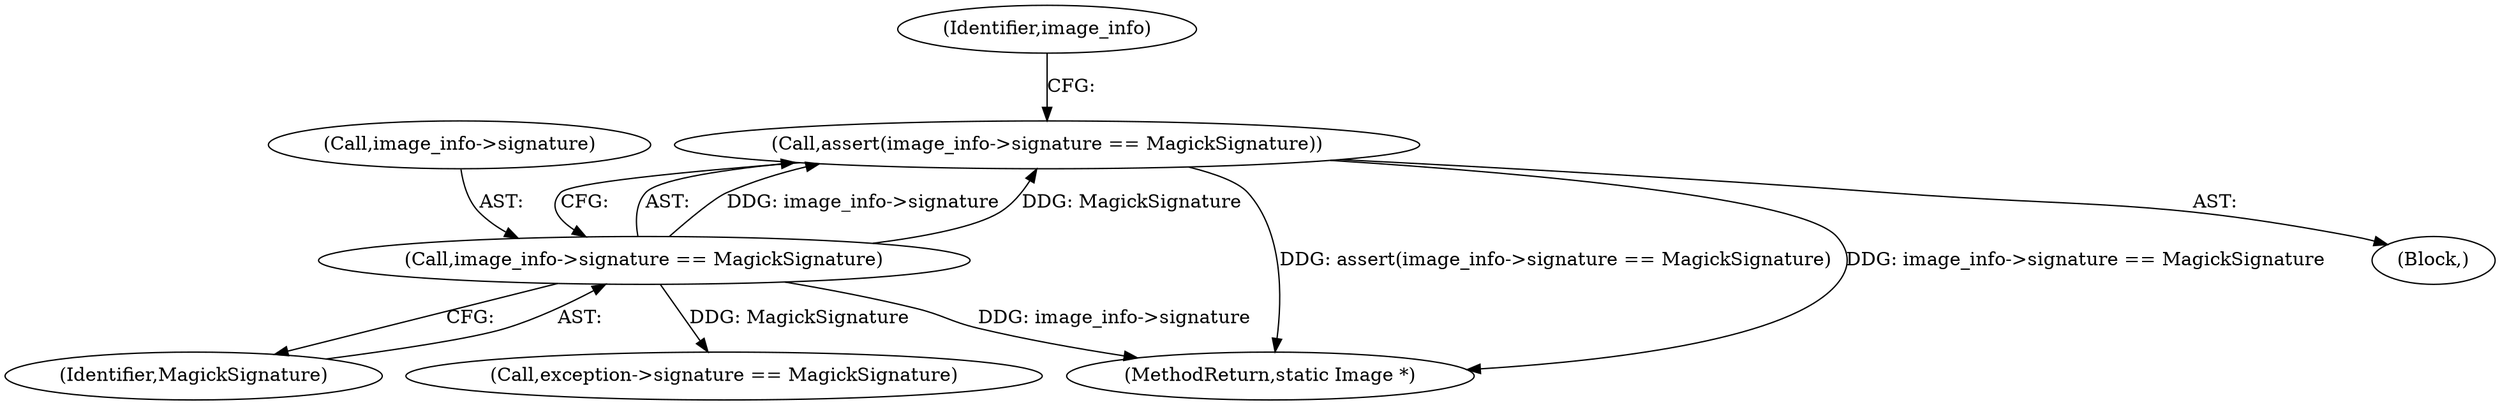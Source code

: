 digraph "0_ImageMagick_aa84944b405acebbeefe871d0f64969b9e9f31ac_0@API" {
"1000121" [label="(Call,assert(image_info->signature == MagickSignature))"];
"1000122" [label="(Call,image_info->signature == MagickSignature)"];
"1000126" [label="(Identifier,MagickSignature)"];
"1000535" [label="(MethodReturn,static Image *)"];
"1000122" [label="(Call,image_info->signature == MagickSignature)"];
"1000121" [label="(Call,assert(image_info->signature == MagickSignature))"];
"1000149" [label="(Call,exception->signature == MagickSignature)"];
"1000108" [label="(Block,)"];
"1000123" [label="(Call,image_info->signature)"];
"1000130" [label="(Identifier,image_info)"];
"1000121" -> "1000108"  [label="AST: "];
"1000121" -> "1000122"  [label="CFG: "];
"1000122" -> "1000121"  [label="AST: "];
"1000130" -> "1000121"  [label="CFG: "];
"1000121" -> "1000535"  [label="DDG: assert(image_info->signature == MagickSignature)"];
"1000121" -> "1000535"  [label="DDG: image_info->signature == MagickSignature"];
"1000122" -> "1000121"  [label="DDG: image_info->signature"];
"1000122" -> "1000121"  [label="DDG: MagickSignature"];
"1000122" -> "1000126"  [label="CFG: "];
"1000123" -> "1000122"  [label="AST: "];
"1000126" -> "1000122"  [label="AST: "];
"1000122" -> "1000535"  [label="DDG: image_info->signature"];
"1000122" -> "1000149"  [label="DDG: MagickSignature"];
}
